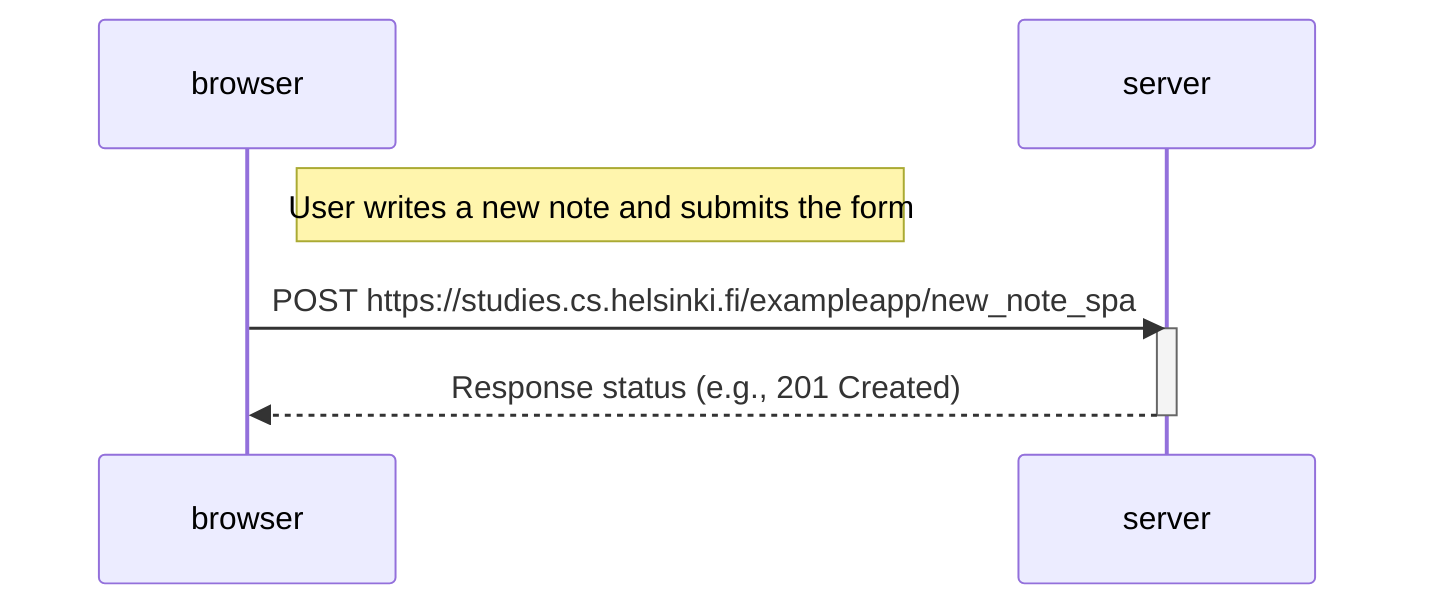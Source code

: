 sequenceDiagram
    participant browser
    participant server

    Note right of browser: User writes a new note and submits the form

    browser->>server: POST https://studies.cs.helsinki.fi/exampleapp/new_note_spa
    activate server
    server-->>browser: Response status (e.g., 201 Created)
    deactivate server